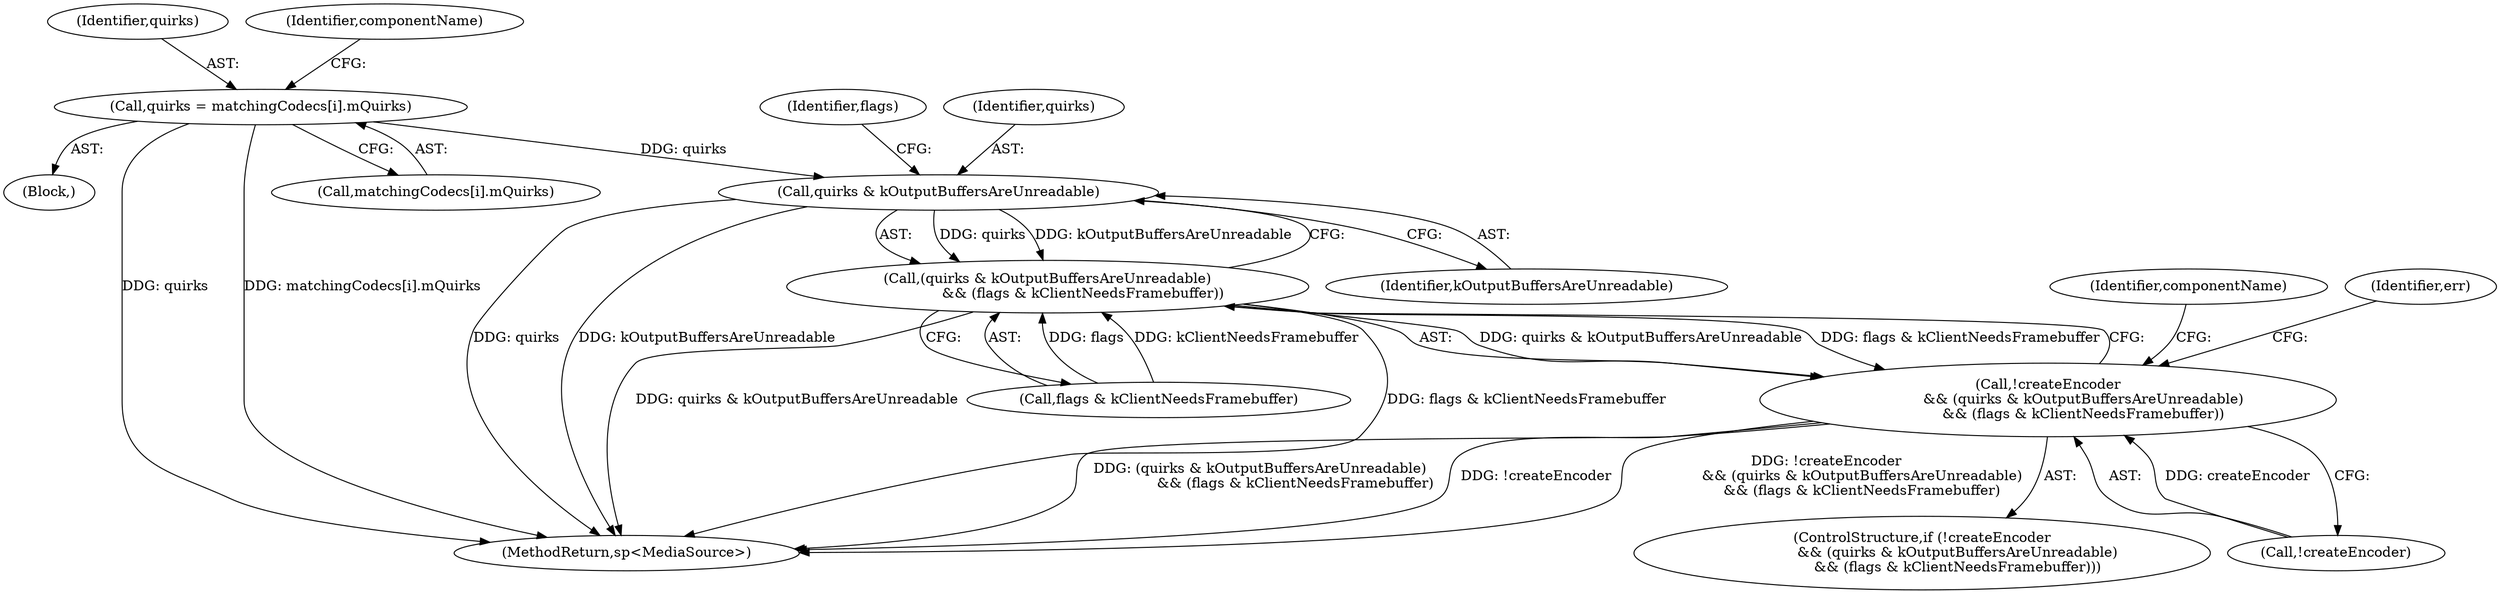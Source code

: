 digraph "0_Android_0bb5ced60304da7f61478ffd359e7ba65d72f181_0@API" {
"1000230" [label="(Call,quirks & kOutputBuffersAreUnreadable)"];
"1000177" [label="(Call,quirks = matchingCodecs[i].mQuirks)"];
"1000229" [label="(Call,(quirks & kOutputBuffersAreUnreadable)\n                && (flags & kClientNeedsFramebuffer))"];
"1000226" [label="(Call,!createEncoder\n                && (quirks & kOutputBuffersAreUnreadable)\n                && (flags & kClientNeedsFramebuffer))"];
"1000230" [label="(Call,quirks & kOutputBuffersAreUnreadable)"];
"1000239" [label="(Identifier,componentName)"];
"1000179" [label="(Call,matchingCodecs[i].mQuirks)"];
"1000178" [label="(Identifier,quirks)"];
"1000229" [label="(Call,(quirks & kOutputBuffersAreUnreadable)\n                && (flags & kClientNeedsFramebuffer))"];
"1000226" [label="(Call,!createEncoder\n                && (quirks & kOutputBuffersAreUnreadable)\n                && (flags & kClientNeedsFramebuffer))"];
"1000233" [label="(Call,flags & kClientNeedsFramebuffer)"];
"1000225" [label="(ControlStructure,if (!createEncoder\n                && (quirks & kOutputBuffersAreUnreadable)\n                && (flags & kClientNeedsFramebuffer)))"];
"1000249" [label="(Identifier,err)"];
"1000231" [label="(Identifier,quirks)"];
"1000171" [label="(Block,)"];
"1000234" [label="(Identifier,flags)"];
"1000286" [label="(MethodReturn,sp<MediaSource>)"];
"1000186" [label="(Identifier,componentName)"];
"1000232" [label="(Identifier,kOutputBuffersAreUnreadable)"];
"1000177" [label="(Call,quirks = matchingCodecs[i].mQuirks)"];
"1000227" [label="(Call,!createEncoder)"];
"1000230" -> "1000229"  [label="AST: "];
"1000230" -> "1000232"  [label="CFG: "];
"1000231" -> "1000230"  [label="AST: "];
"1000232" -> "1000230"  [label="AST: "];
"1000234" -> "1000230"  [label="CFG: "];
"1000229" -> "1000230"  [label="CFG: "];
"1000230" -> "1000286"  [label="DDG: quirks"];
"1000230" -> "1000286"  [label="DDG: kOutputBuffersAreUnreadable"];
"1000230" -> "1000229"  [label="DDG: quirks"];
"1000230" -> "1000229"  [label="DDG: kOutputBuffersAreUnreadable"];
"1000177" -> "1000230"  [label="DDG: quirks"];
"1000177" -> "1000171"  [label="AST: "];
"1000177" -> "1000179"  [label="CFG: "];
"1000178" -> "1000177"  [label="AST: "];
"1000179" -> "1000177"  [label="AST: "];
"1000186" -> "1000177"  [label="CFG: "];
"1000177" -> "1000286"  [label="DDG: quirks"];
"1000177" -> "1000286"  [label="DDG: matchingCodecs[i].mQuirks"];
"1000229" -> "1000226"  [label="AST: "];
"1000229" -> "1000233"  [label="CFG: "];
"1000233" -> "1000229"  [label="AST: "];
"1000226" -> "1000229"  [label="CFG: "];
"1000229" -> "1000286"  [label="DDG: flags & kClientNeedsFramebuffer"];
"1000229" -> "1000286"  [label="DDG: quirks & kOutputBuffersAreUnreadable"];
"1000229" -> "1000226"  [label="DDG: quirks & kOutputBuffersAreUnreadable"];
"1000229" -> "1000226"  [label="DDG: flags & kClientNeedsFramebuffer"];
"1000233" -> "1000229"  [label="DDG: flags"];
"1000233" -> "1000229"  [label="DDG: kClientNeedsFramebuffer"];
"1000226" -> "1000225"  [label="AST: "];
"1000226" -> "1000227"  [label="CFG: "];
"1000227" -> "1000226"  [label="AST: "];
"1000239" -> "1000226"  [label="CFG: "];
"1000249" -> "1000226"  [label="CFG: "];
"1000226" -> "1000286"  [label="DDG: !createEncoder"];
"1000226" -> "1000286"  [label="DDG: !createEncoder\n                && (quirks & kOutputBuffersAreUnreadable)\n                && (flags & kClientNeedsFramebuffer)"];
"1000226" -> "1000286"  [label="DDG: (quirks & kOutputBuffersAreUnreadable)\n                && (flags & kClientNeedsFramebuffer)"];
"1000227" -> "1000226"  [label="DDG: createEncoder"];
}

